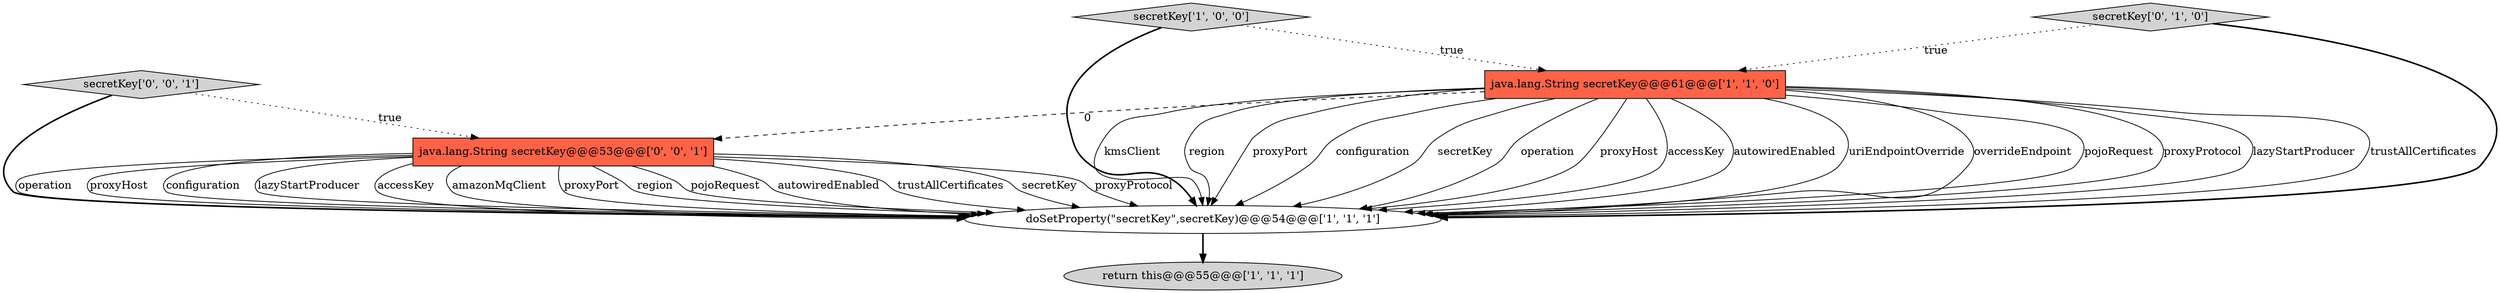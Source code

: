 digraph {
1 [style = filled, label = "doSetProperty(\"secretKey\",secretKey)@@@54@@@['1', '1', '1']", fillcolor = white, shape = ellipse image = "AAA0AAABBB1BBB"];
5 [style = filled, label = "java.lang.String secretKey@@@53@@@['0', '0', '1']", fillcolor = tomato, shape = box image = "AAA0AAABBB3BBB"];
3 [style = filled, label = "return this@@@55@@@['1', '1', '1']", fillcolor = lightgray, shape = ellipse image = "AAA0AAABBB1BBB"];
6 [style = filled, label = "secretKey['0', '0', '1']", fillcolor = lightgray, shape = diamond image = "AAA0AAABBB3BBB"];
2 [style = filled, label = "java.lang.String secretKey@@@61@@@['1', '1', '0']", fillcolor = tomato, shape = box image = "AAA0AAABBB1BBB"];
0 [style = filled, label = "secretKey['1', '0', '0']", fillcolor = lightgray, shape = diamond image = "AAA0AAABBB1BBB"];
4 [style = filled, label = "secretKey['0', '1', '0']", fillcolor = lightgray, shape = diamond image = "AAA0AAABBB2BBB"];
2->1 [style = solid, label="kmsClient"];
2->1 [style = solid, label="region"];
5->1 [style = solid, label="operation"];
5->1 [style = solid, label="proxyHost"];
2->1 [style = solid, label="proxyPort"];
5->1 [style = solid, label="configuration"];
5->1 [style = solid, label="lazyStartProducer"];
2->1 [style = solid, label="configuration"];
1->3 [style = bold, label=""];
2->1 [style = solid, label="secretKey"];
5->1 [style = solid, label="accessKey"];
5->1 [style = solid, label="amazonMqClient"];
2->1 [style = solid, label="operation"];
2->1 [style = solid, label="proxyHost"];
5->1 [style = solid, label="proxyPort"];
5->1 [style = solid, label="region"];
5->1 [style = solid, label="pojoRequest"];
2->1 [style = solid, label="accessKey"];
6->1 [style = bold, label=""];
2->1 [style = solid, label="autowiredEnabled"];
2->5 [style = dashed, label="0"];
2->1 [style = solid, label="uriEndpointOverride"];
5->1 [style = solid, label="autowiredEnabled"];
2->1 [style = solid, label="overrideEndpoint"];
0->1 [style = bold, label=""];
5->1 [style = solid, label="trustAllCertificates"];
2->1 [style = solid, label="pojoRequest"];
5->1 [style = solid, label="secretKey"];
2->1 [style = solid, label="proxyProtocol"];
4->1 [style = bold, label=""];
2->1 [style = solid, label="lazyStartProducer"];
0->2 [style = dotted, label="true"];
2->1 [style = solid, label="trustAllCertificates"];
4->2 [style = dotted, label="true"];
5->1 [style = solid, label="proxyProtocol"];
6->5 [style = dotted, label="true"];
}
